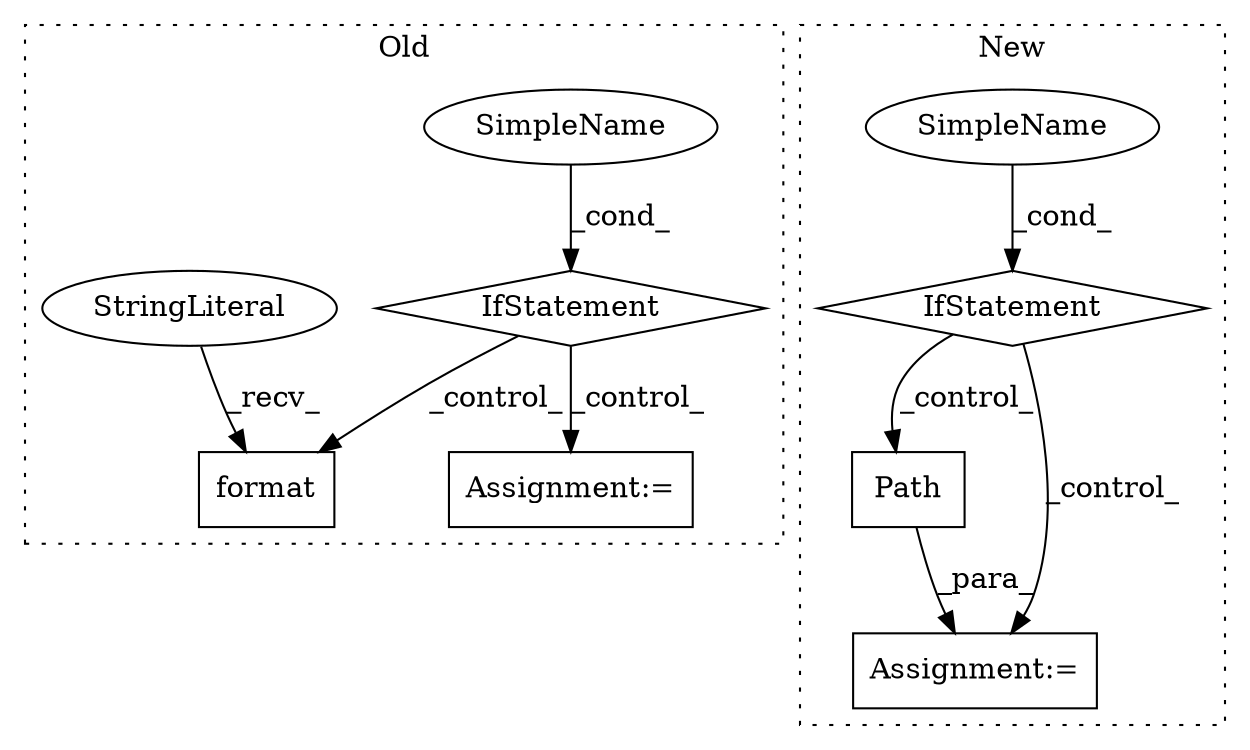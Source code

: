 digraph G {
subgraph cluster0 {
1 [label="format" a="32" s="3861,3896" l="7,1" shape="box"];
3 [label="IfStatement" a="25" s="3731,3757" l="4,2" shape="diamond"];
5 [label="SimpleName" a="42" s="" l="" shape="ellipse"];
7 [label="StringLiteral" a="45" s="3850" l="10" shape="ellipse"];
8 [label="Assignment:=" a="7" s="3927" l="1" shape="box"];
label = "Old";
style="dotted";
}
subgraph cluster1 {
2 [label="Path" a="32" s="3799,3858" l="5,1" shape="box"];
4 [label="IfStatement" a="25" s="3639,3709" l="4,2" shape="diamond"];
6 [label="SimpleName" a="42" s="" l="" shape="ellipse"];
9 [label="Assignment:=" a="7" s="3798" l="1" shape="box"];
label = "New";
style="dotted";
}
2 -> 9 [label="_para_"];
3 -> 1 [label="_control_"];
3 -> 8 [label="_control_"];
4 -> 2 [label="_control_"];
4 -> 9 [label="_control_"];
5 -> 3 [label="_cond_"];
6 -> 4 [label="_cond_"];
7 -> 1 [label="_recv_"];
}